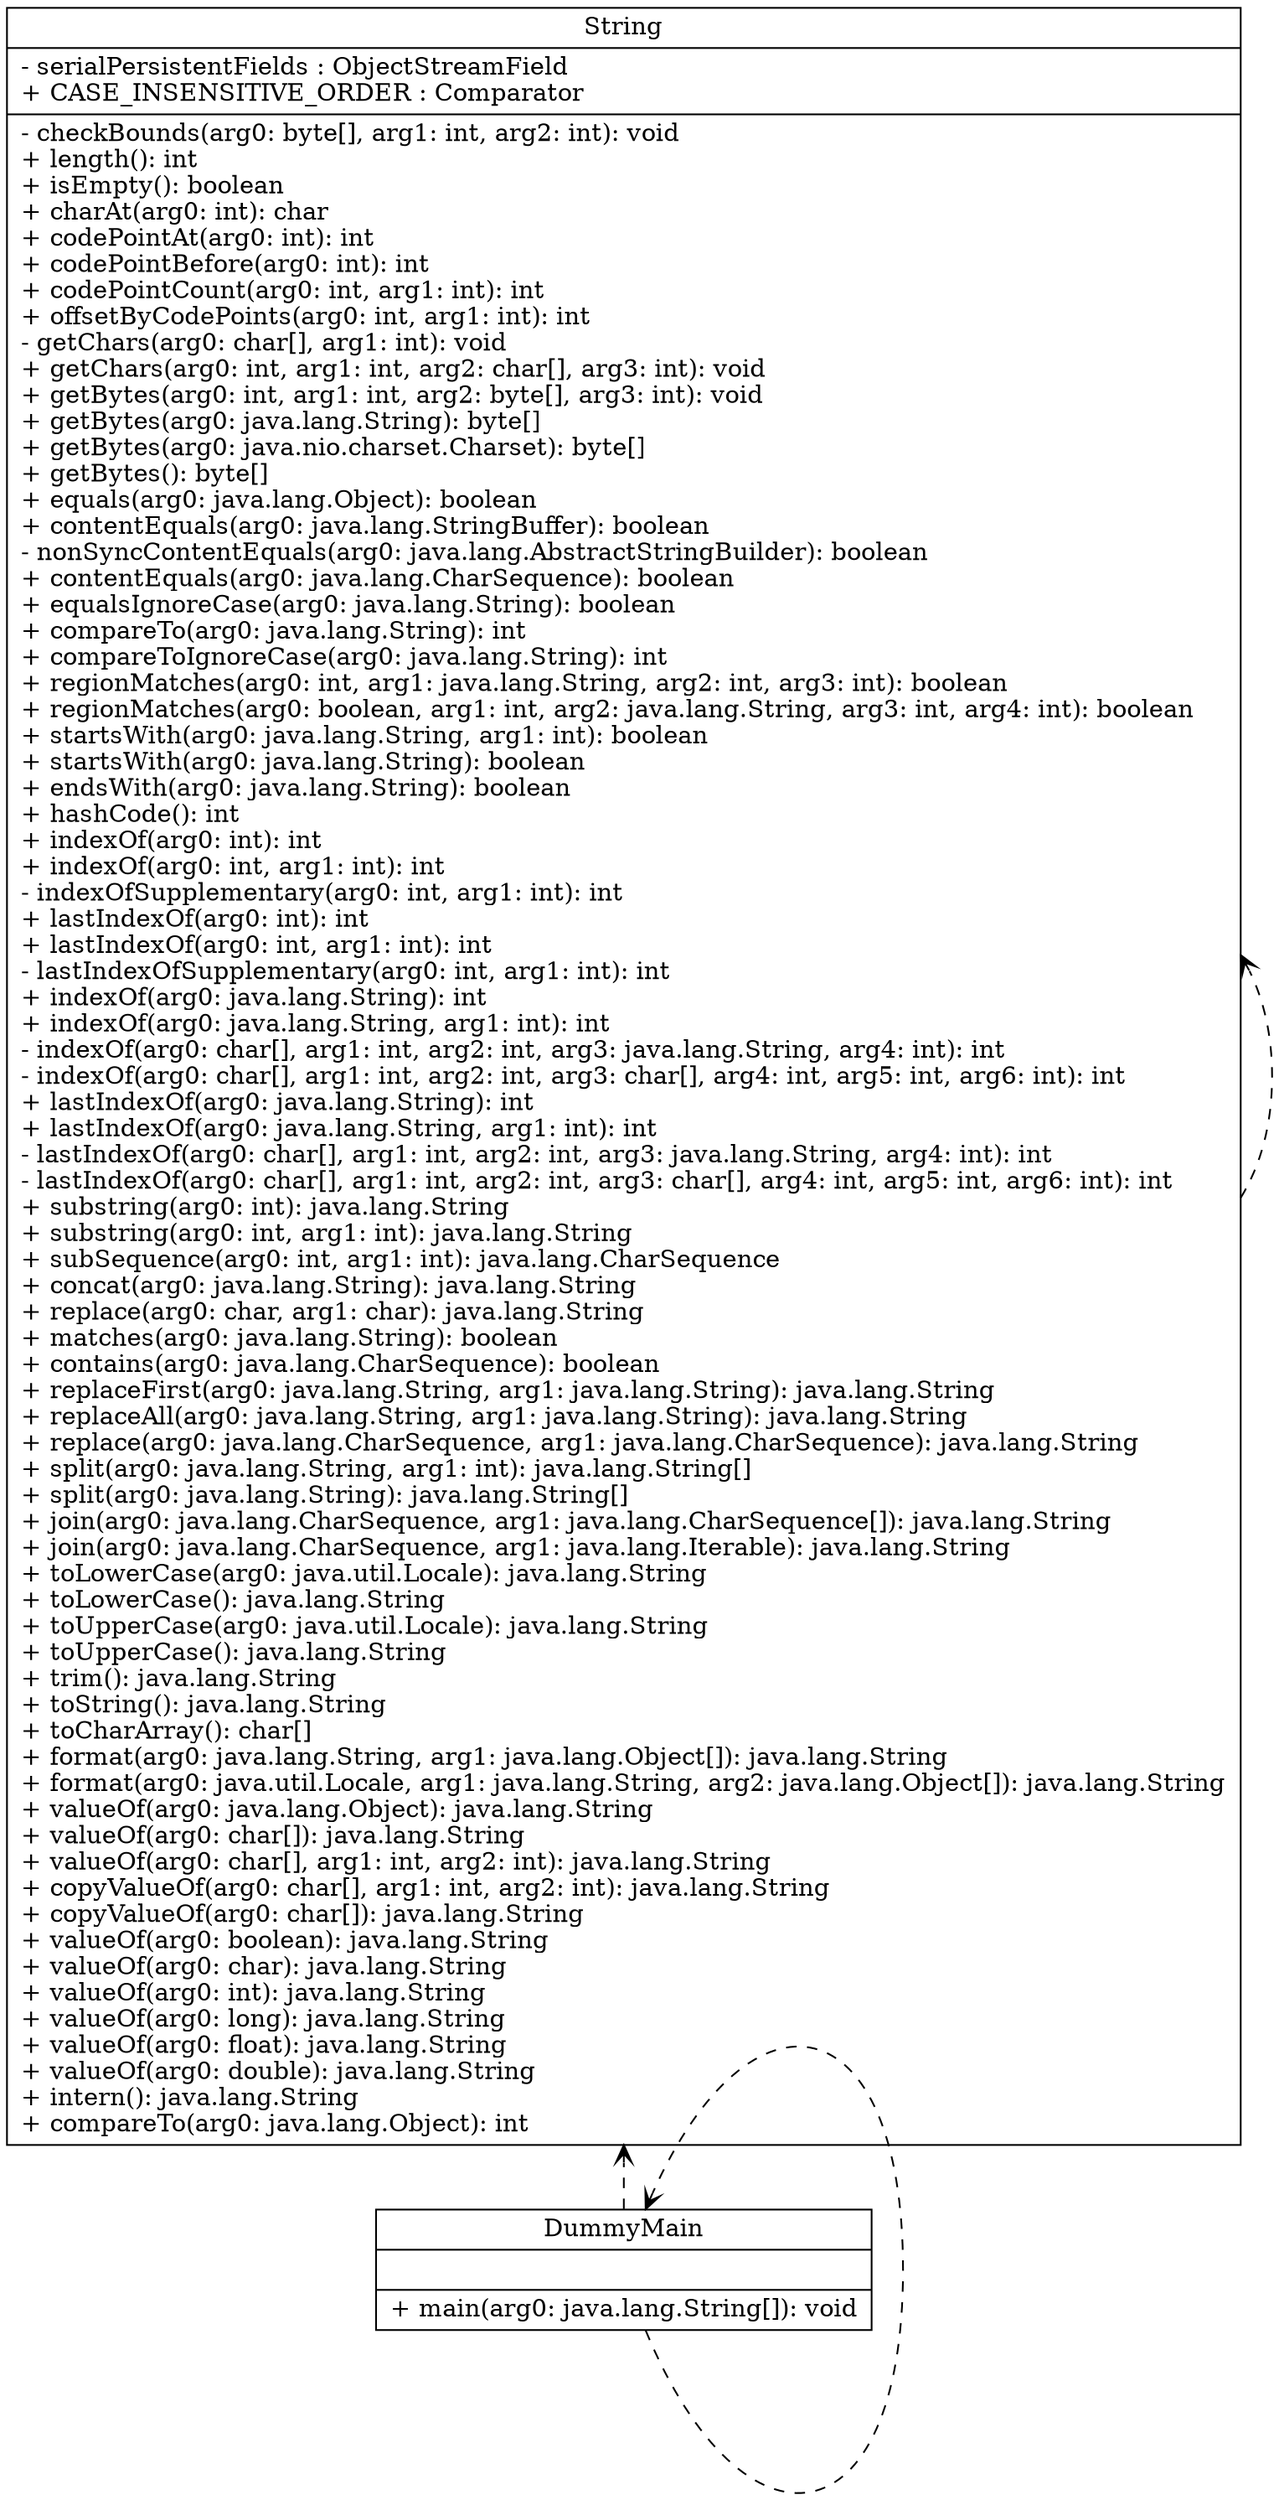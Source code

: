 digraph ILoveThisProject{
rankdir=BT;
DummyMain [
 shape="record",
 label="{DummyMain | |+ main(arg0: java.lang.String[]): void\l
}" 
];
String [
 shape="record",
 label="{String | - serialPersistentFields : ObjectStreamField\l+ CASE_INSENSITIVE_ORDER : Comparator\l|- checkBounds(arg0: byte[], arg1: int, arg2: int): void\l
+ length(): int\l
+ isEmpty(): boolean\l
+ charAt(arg0: int): char\l
+ codePointAt(arg0: int): int\l
+ codePointBefore(arg0: int): int\l
+ codePointCount(arg0: int, arg1: int): int\l
+ offsetByCodePoints(arg0: int, arg1: int): int\l
- getChars(arg0: char[], arg1: int): void\l
+ getChars(arg0: int, arg1: int, arg2: char[], arg3: int): void\l
+ getBytes(arg0: int, arg1: int, arg2: byte[], arg3: int): void\l
+ getBytes(arg0: java.lang.String): byte[]\l
+ getBytes(arg0: java.nio.charset.Charset): byte[]\l
+ getBytes(): byte[]\l
+ equals(arg0: java.lang.Object): boolean\l
+ contentEquals(arg0: java.lang.StringBuffer): boolean\l
- nonSyncContentEquals(arg0: java.lang.AbstractStringBuilder): boolean\l
+ contentEquals(arg0: java.lang.CharSequence): boolean\l
+ equalsIgnoreCase(arg0: java.lang.String): boolean\l
+ compareTo(arg0: java.lang.String): int\l
+ compareToIgnoreCase(arg0: java.lang.String): int\l
+ regionMatches(arg0: int, arg1: java.lang.String, arg2: int, arg3: int): boolean\l
+ regionMatches(arg0: boolean, arg1: int, arg2: java.lang.String, arg3: int, arg4: int): boolean\l
+ startsWith(arg0: java.lang.String, arg1: int): boolean\l
+ startsWith(arg0: java.lang.String): boolean\l
+ endsWith(arg0: java.lang.String): boolean\l
+ hashCode(): int\l
+ indexOf(arg0: int): int\l
+ indexOf(arg0: int, arg1: int): int\l
- indexOfSupplementary(arg0: int, arg1: int): int\l
+ lastIndexOf(arg0: int): int\l
+ lastIndexOf(arg0: int, arg1: int): int\l
- lastIndexOfSupplementary(arg0: int, arg1: int): int\l
+ indexOf(arg0: java.lang.String): int\l
+ indexOf(arg0: java.lang.String, arg1: int): int\l
- indexOf(arg0: char[], arg1: int, arg2: int, arg3: java.lang.String, arg4: int): int\l
- indexOf(arg0: char[], arg1: int, arg2: int, arg3: char[], arg4: int, arg5: int, arg6: int): int\l
+ lastIndexOf(arg0: java.lang.String): int\l
+ lastIndexOf(arg0: java.lang.String, arg1: int): int\l
- lastIndexOf(arg0: char[], arg1: int, arg2: int, arg3: java.lang.String, arg4: int): int\l
- lastIndexOf(arg0: char[], arg1: int, arg2: int, arg3: char[], arg4: int, arg5: int, arg6: int): int\l
+ substring(arg0: int): java.lang.String\l
+ substring(arg0: int, arg1: int): java.lang.String\l
+ subSequence(arg0: int, arg1: int): java.lang.CharSequence\l
+ concat(arg0: java.lang.String): java.lang.String\l
+ replace(arg0: char, arg1: char): java.lang.String\l
+ matches(arg0: java.lang.String): boolean\l
+ contains(arg0: java.lang.CharSequence): boolean\l
+ replaceFirst(arg0: java.lang.String, arg1: java.lang.String): java.lang.String\l
+ replaceAll(arg0: java.lang.String, arg1: java.lang.String): java.lang.String\l
+ replace(arg0: java.lang.CharSequence, arg1: java.lang.CharSequence): java.lang.String\l
+ split(arg0: java.lang.String, arg1: int): java.lang.String[]\l
+ split(arg0: java.lang.String): java.lang.String[]\l
+ join(arg0: java.lang.CharSequence, arg1: java.lang.CharSequence[]): java.lang.String\l
+ join(arg0: java.lang.CharSequence, arg1: java.lang.Iterable): java.lang.String\l
+ toLowerCase(arg0: java.util.Locale): java.lang.String\l
+ toLowerCase(): java.lang.String\l
+ toUpperCase(arg0: java.util.Locale): java.lang.String\l
+ toUpperCase(): java.lang.String\l
+ trim(): java.lang.String\l
+ toString(): java.lang.String\l
+ toCharArray(): char[]\l
+ format(arg0: java.lang.String, arg1: java.lang.Object[]): java.lang.String\l
+ format(arg0: java.util.Locale, arg1: java.lang.String, arg2: java.lang.Object[]): java.lang.String\l
+ valueOf(arg0: java.lang.Object): java.lang.String\l
+ valueOf(arg0: char[]): java.lang.String\l
+ valueOf(arg0: char[], arg1: int, arg2: int): java.lang.String\l
+ copyValueOf(arg0: char[], arg1: int, arg2: int): java.lang.String\l
+ copyValueOf(arg0: char[]): java.lang.String\l
+ valueOf(arg0: boolean): java.lang.String\l
+ valueOf(arg0: char): java.lang.String\l
+ valueOf(arg0: int): java.lang.String\l
+ valueOf(arg0: long): java.lang.String\l
+ valueOf(arg0: float): java.lang.String\l
+ valueOf(arg0: double): java.lang.String\l
+ intern(): java.lang.String\l
+ compareTo(arg0: java.lang.Object): int\l
}" 
];
DummyMain -> DummyMain [arrowhead="vee", style="dashed"];

DummyMain -> String [arrowhead="vee", style="dashed"];

String -> String [arrowhead="vee", style="dashed"];

}